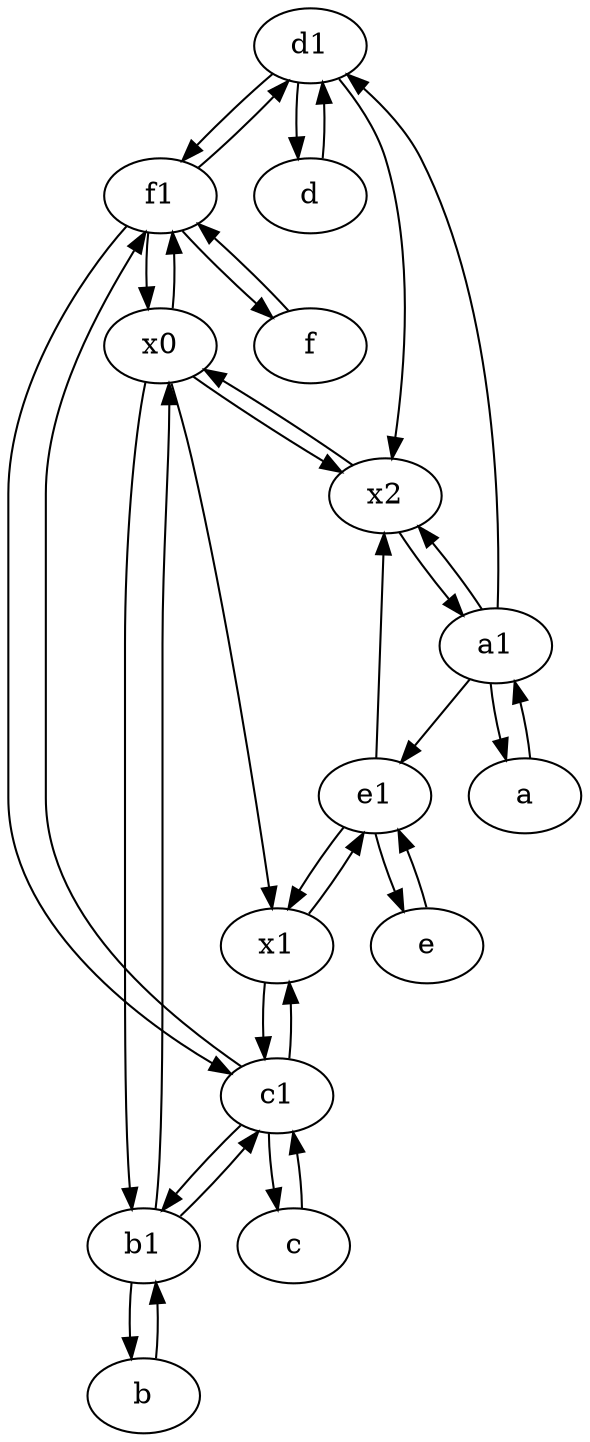 digraph  {
	d1 [pos="25,30!"];
	f1;
	a1 [pos="40,15!"];
	x0;
	x1;
	b1 [pos="45,20!"];
	c1 [pos="30,15!"];
	b [pos="50,20!"];
	f [pos="15,45!"];
	e [pos="30,50!"];
	a [pos="40,10!"];
	e1 [pos="25,45!"];
	d [pos="20,30!"];
	c [pos="20,10!"];
	x2;
	c1 -> c;
	b -> b1;
	d1 -> d;
	a -> a1;
	f1 -> d1;
	c1 -> f1;
	x1 -> e1;
	f1 -> x0;
	f -> f1;
	d1 -> x2;
	d1 -> f1;
	x0 -> b1;
	d -> d1;
	a1 -> a;
	x0 -> x2;
	b1 -> x0;
	f1 -> f;
	c -> c1;
	f1 -> c1;
	b1 -> b;
	x1 -> c1;
	b1 -> c1;
	c1 -> b1;
	a1 -> x2;
	x2 -> a1;
	a1 -> d1;
	e1 -> e;
	a1 -> e1;
	x0 -> f1;
	c1 -> x1;
	e1 -> x2;
	e1 -> x1;
	e -> e1;
	x2 -> x0;
	x0 -> x1;

	}